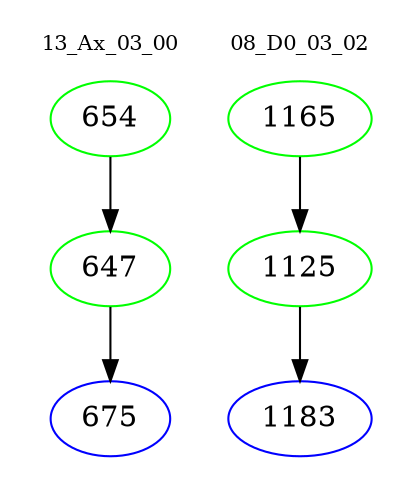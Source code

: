 digraph{
subgraph cluster_0 {
color = white
label = "13_Ax_03_00";
fontsize=10;
T0_654 [label="654", color="green"]
T0_654 -> T0_647 [color="black"]
T0_647 [label="647", color="green"]
T0_647 -> T0_675 [color="black"]
T0_675 [label="675", color="blue"]
}
subgraph cluster_1 {
color = white
label = "08_D0_03_02";
fontsize=10;
T1_1165 [label="1165", color="green"]
T1_1165 -> T1_1125 [color="black"]
T1_1125 [label="1125", color="green"]
T1_1125 -> T1_1183 [color="black"]
T1_1183 [label="1183", color="blue"]
}
}
